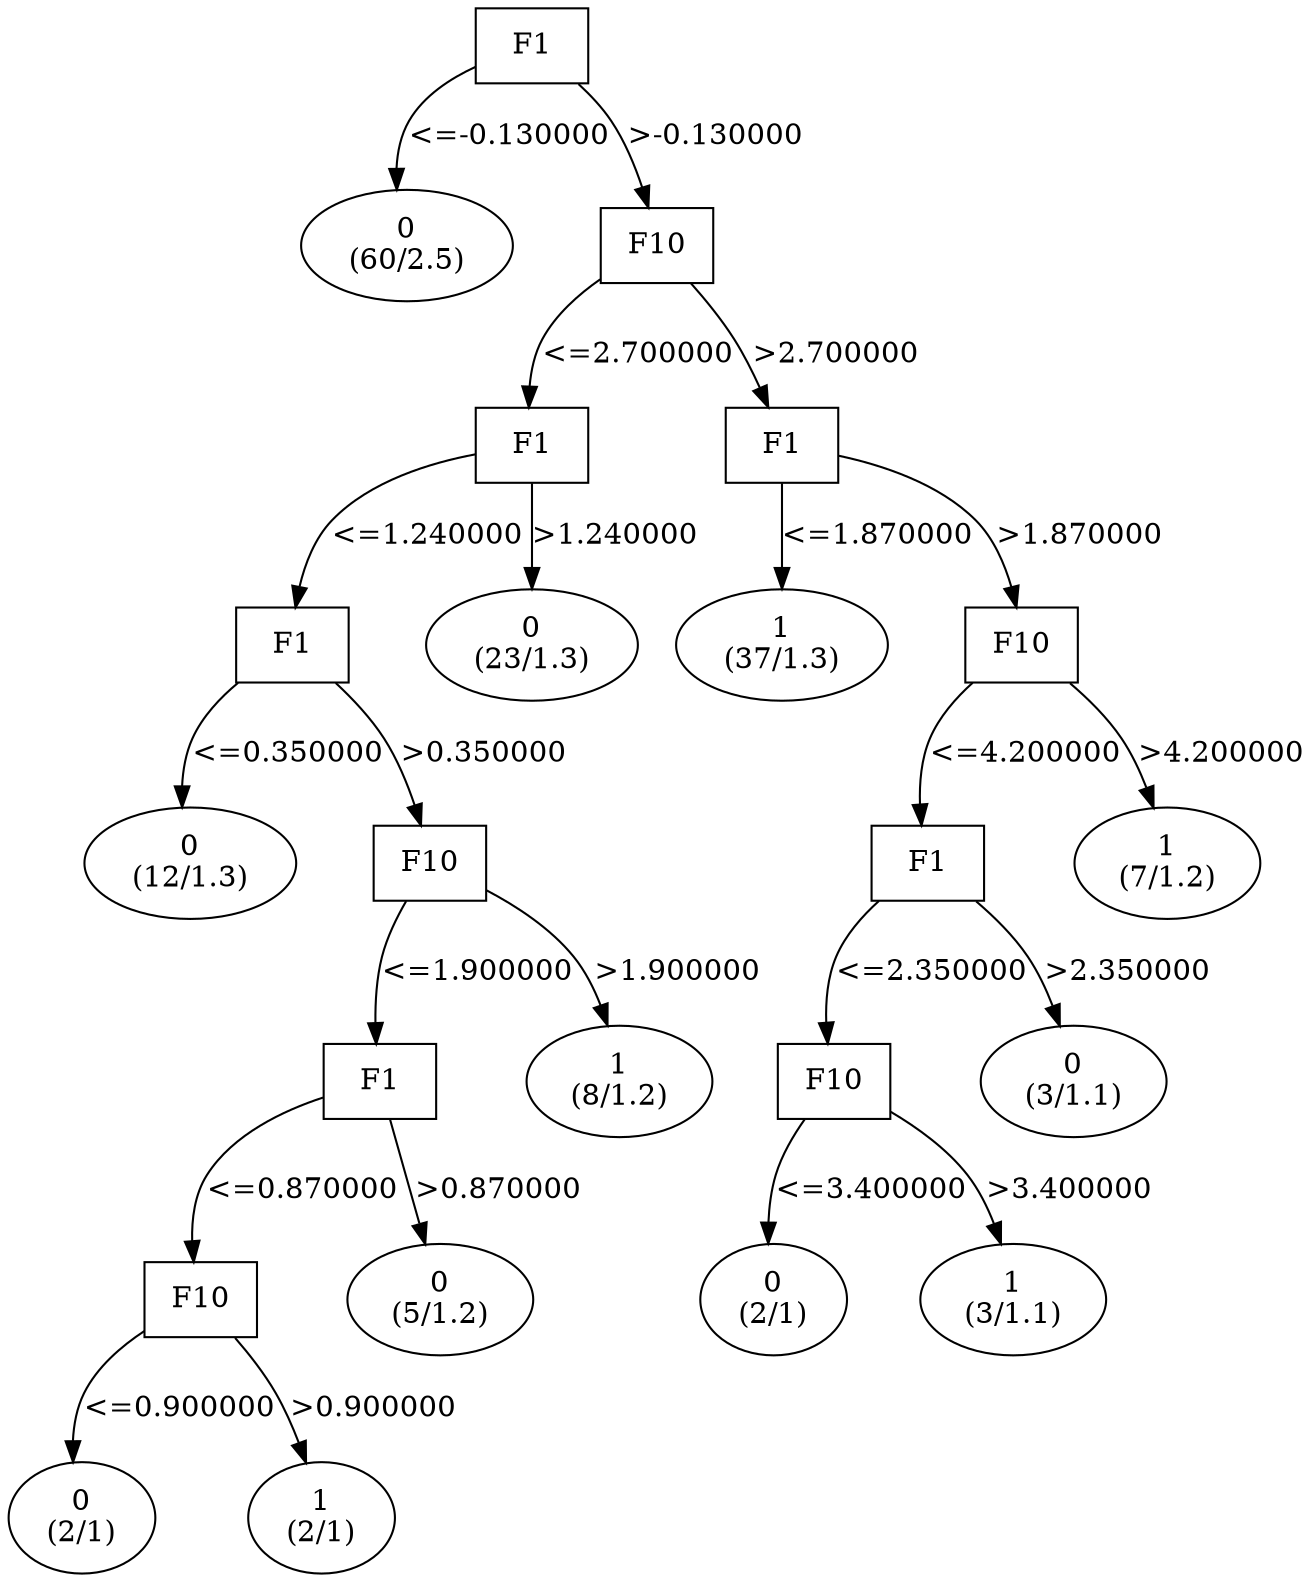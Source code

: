 digraph YaDT {
n0 [ shape=box, label="F1\n"]
n0 -> n1 [label="<=-0.130000"]
n1 [ shape=ellipse, label="0\n(60/2.5)"]
n0 -> n2 [label=">-0.130000"]
n2 [ shape=box, label="F10\n"]
n2 -> n3 [label="<=2.700000"]
n3 [ shape=box, label="F1\n"]
n3 -> n4 [label="<=1.240000"]
n4 [ shape=box, label="F1\n"]
n4 -> n5 [label="<=0.350000"]
n5 [ shape=ellipse, label="0\n(12/1.3)"]
n4 -> n6 [label=">0.350000"]
n6 [ shape=box, label="F10\n"]
n6 -> n7 [label="<=1.900000"]
n7 [ shape=box, label="F1\n"]
n7 -> n8 [label="<=0.870000"]
n8 [ shape=box, label="F10\n"]
n8 -> n9 [label="<=0.900000"]
n9 [ shape=ellipse, label="0\n(2/1)"]
n8 -> n10 [label=">0.900000"]
n10 [ shape=ellipse, label="1\n(2/1)"]
n7 -> n12 [label=">0.870000"]
n12 [ shape=ellipse, label="0\n(5/1.2)"]
n6 -> n14 [label=">1.900000"]
n14 [ shape=ellipse, label="1\n(8/1.2)"]
n3 -> n17 [label=">1.240000"]
n17 [ shape=ellipse, label="0\n(23/1.3)"]
n2 -> n19 [label=">2.700000"]
n19 [ shape=box, label="F1\n"]
n19 -> n20 [label="<=1.870000"]
n20 [ shape=ellipse, label="1\n(37/1.3)"]
n19 -> n21 [label=">1.870000"]
n21 [ shape=box, label="F10\n"]
n21 -> n22 [label="<=4.200000"]
n22 [ shape=box, label="F1\n"]
n22 -> n23 [label="<=2.350000"]
n23 [ shape=box, label="F10\n"]
n23 -> n24 [label="<=3.400000"]
n24 [ shape=ellipse, label="0\n(2/1)"]
n23 -> n25 [label=">3.400000"]
n25 [ shape=ellipse, label="1\n(3/1.1)"]
n22 -> n27 [label=">2.350000"]
n27 [ shape=ellipse, label="0\n(3/1.1)"]
n21 -> n29 [label=">4.200000"]
n29 [ shape=ellipse, label="1\n(7/1.2)"]
}
